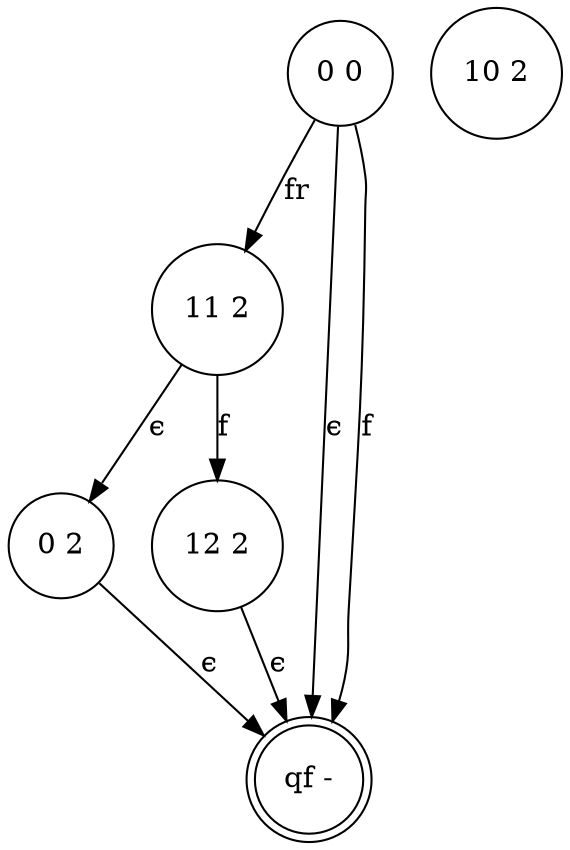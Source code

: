 digraph 5 {
	"11 2" [shape=circle]
	"0 2" [shape=circle]
	"12 2" [shape=circle]
	"qf -" [shape=doublecircle]
	"0 0" [shape=circle]
	"10 2" [shape=circle]
	"11 2" -> "0 2" [label="ϵ"]
	"11 2" -> "12 2" [label=f]
	"0 2" -> "qf -" [label="ϵ"]
	"12 2" -> "qf -" [label="ϵ"]
	"0 0" -> "qf -" [label="ϵ"]
	"0 0" -> "11 2" [label=fr]
	"0 0" -> "qf -" [label=f]
}
